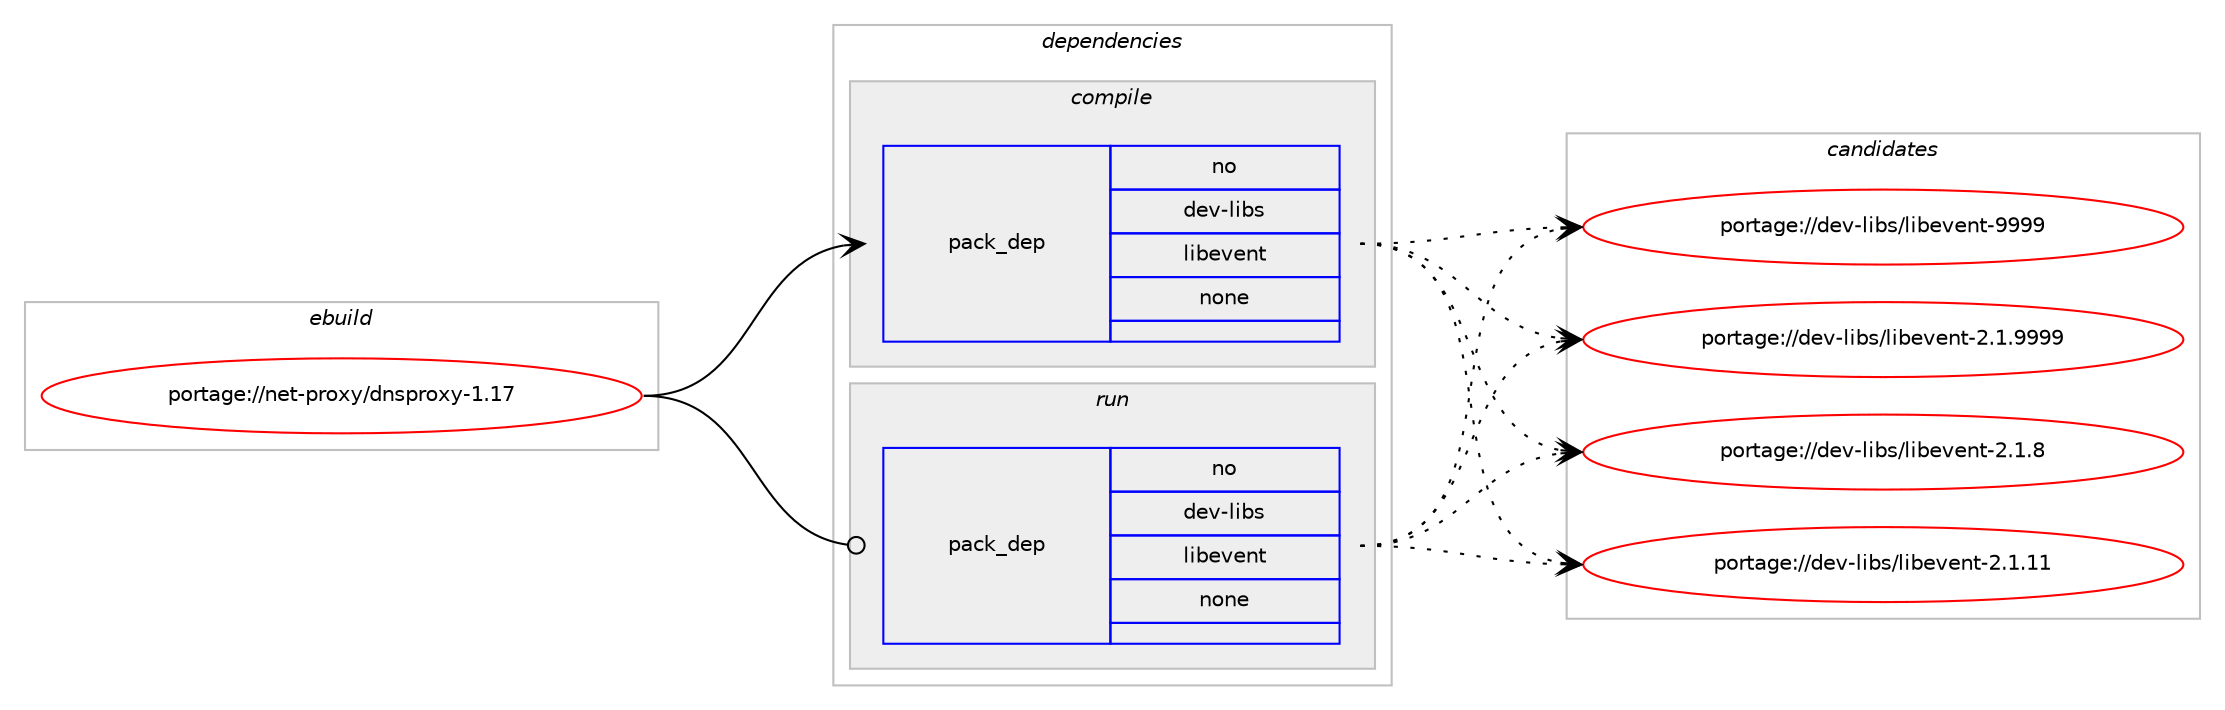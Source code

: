 digraph prolog {

# *************
# Graph options
# *************

newrank=true;
concentrate=true;
compound=true;
graph [rankdir=LR,fontname=Helvetica,fontsize=10,ranksep=1.5];#, ranksep=2.5, nodesep=0.2];
edge  [arrowhead=vee];
node  [fontname=Helvetica,fontsize=10];

# **********
# The ebuild
# **********

subgraph cluster_leftcol {
color=gray;
rank=same;
label=<<i>ebuild</i>>;
id [label="portage://net-proxy/dnsproxy-1.17", color=red, width=4, href="../net-proxy/dnsproxy-1.17.svg"];
}

# ****************
# The dependencies
# ****************

subgraph cluster_midcol {
color=gray;
label=<<i>dependencies</i>>;
subgraph cluster_compile {
fillcolor="#eeeeee";
style=filled;
label=<<i>compile</i>>;
subgraph pack52693 {
dependency67284 [label=<<TABLE BORDER="0" CELLBORDER="1" CELLSPACING="0" CELLPADDING="4" WIDTH="220"><TR><TD ROWSPAN="6" CELLPADDING="30">pack_dep</TD></TR><TR><TD WIDTH="110">no</TD></TR><TR><TD>dev-libs</TD></TR><TR><TD>libevent</TD></TR><TR><TD>none</TD></TR><TR><TD></TD></TR></TABLE>>, shape=none, color=blue];
}
id:e -> dependency67284:w [weight=20,style="solid",arrowhead="vee"];
}
subgraph cluster_compileandrun {
fillcolor="#eeeeee";
style=filled;
label=<<i>compile and run</i>>;
}
subgraph cluster_run {
fillcolor="#eeeeee";
style=filled;
label=<<i>run</i>>;
subgraph pack52694 {
dependency67285 [label=<<TABLE BORDER="0" CELLBORDER="1" CELLSPACING="0" CELLPADDING="4" WIDTH="220"><TR><TD ROWSPAN="6" CELLPADDING="30">pack_dep</TD></TR><TR><TD WIDTH="110">no</TD></TR><TR><TD>dev-libs</TD></TR><TR><TD>libevent</TD></TR><TR><TD>none</TD></TR><TR><TD></TD></TR></TABLE>>, shape=none, color=blue];
}
id:e -> dependency67285:w [weight=20,style="solid",arrowhead="odot"];
}
}

# **************
# The candidates
# **************

subgraph cluster_choices {
rank=same;
color=gray;
label=<<i>candidates</i>>;

subgraph choice52693 {
color=black;
nodesep=1;
choice100101118451081059811547108105981011181011101164557575757 [label="portage://dev-libs/libevent-9999", color=red, width=4,href="../dev-libs/libevent-9999.svg"];
choice10010111845108105981154710810598101118101110116455046494657575757 [label="portage://dev-libs/libevent-2.1.9999", color=red, width=4,href="../dev-libs/libevent-2.1.9999.svg"];
choice10010111845108105981154710810598101118101110116455046494656 [label="portage://dev-libs/libevent-2.1.8", color=red, width=4,href="../dev-libs/libevent-2.1.8.svg"];
choice1001011184510810598115471081059810111810111011645504649464949 [label="portage://dev-libs/libevent-2.1.11", color=red, width=4,href="../dev-libs/libevent-2.1.11.svg"];
dependency67284:e -> choice100101118451081059811547108105981011181011101164557575757:w [style=dotted,weight="100"];
dependency67284:e -> choice10010111845108105981154710810598101118101110116455046494657575757:w [style=dotted,weight="100"];
dependency67284:e -> choice10010111845108105981154710810598101118101110116455046494656:w [style=dotted,weight="100"];
dependency67284:e -> choice1001011184510810598115471081059810111810111011645504649464949:w [style=dotted,weight="100"];
}
subgraph choice52694 {
color=black;
nodesep=1;
choice100101118451081059811547108105981011181011101164557575757 [label="portage://dev-libs/libevent-9999", color=red, width=4,href="../dev-libs/libevent-9999.svg"];
choice10010111845108105981154710810598101118101110116455046494657575757 [label="portage://dev-libs/libevent-2.1.9999", color=red, width=4,href="../dev-libs/libevent-2.1.9999.svg"];
choice10010111845108105981154710810598101118101110116455046494656 [label="portage://dev-libs/libevent-2.1.8", color=red, width=4,href="../dev-libs/libevent-2.1.8.svg"];
choice1001011184510810598115471081059810111810111011645504649464949 [label="portage://dev-libs/libevent-2.1.11", color=red, width=4,href="../dev-libs/libevent-2.1.11.svg"];
dependency67285:e -> choice100101118451081059811547108105981011181011101164557575757:w [style=dotted,weight="100"];
dependency67285:e -> choice10010111845108105981154710810598101118101110116455046494657575757:w [style=dotted,weight="100"];
dependency67285:e -> choice10010111845108105981154710810598101118101110116455046494656:w [style=dotted,weight="100"];
dependency67285:e -> choice1001011184510810598115471081059810111810111011645504649464949:w [style=dotted,weight="100"];
}
}

}
